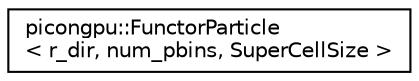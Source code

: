 digraph "Graphical Class Hierarchy"
{
 // LATEX_PDF_SIZE
  edge [fontname="Helvetica",fontsize="10",labelfontname="Helvetica",labelfontsize="10"];
  node [fontname="Helvetica",fontsize="10",shape=record];
  rankdir="LR";
  Node0 [label="picongpu::FunctorParticle\l\< r_dir, num_pbins, SuperCellSize \>",height=0.2,width=0.4,color="black", fillcolor="white", style="filled",URL="$structpicongpu_1_1_functor_particle.html",tooltip="Functor called for each particle."];
}
